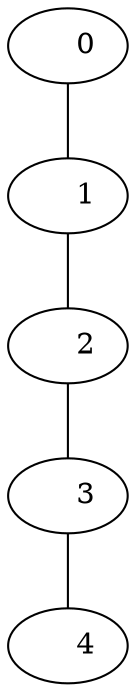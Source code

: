graph{
     0 [label="    0"];
     0 --     1;
     1 [label="    1"];
     1 --     2;
     2 [label="    2"];
     2 --     3;
     3 [label="    3"];
     3 --     4;
     4 [label="    4"];
}
